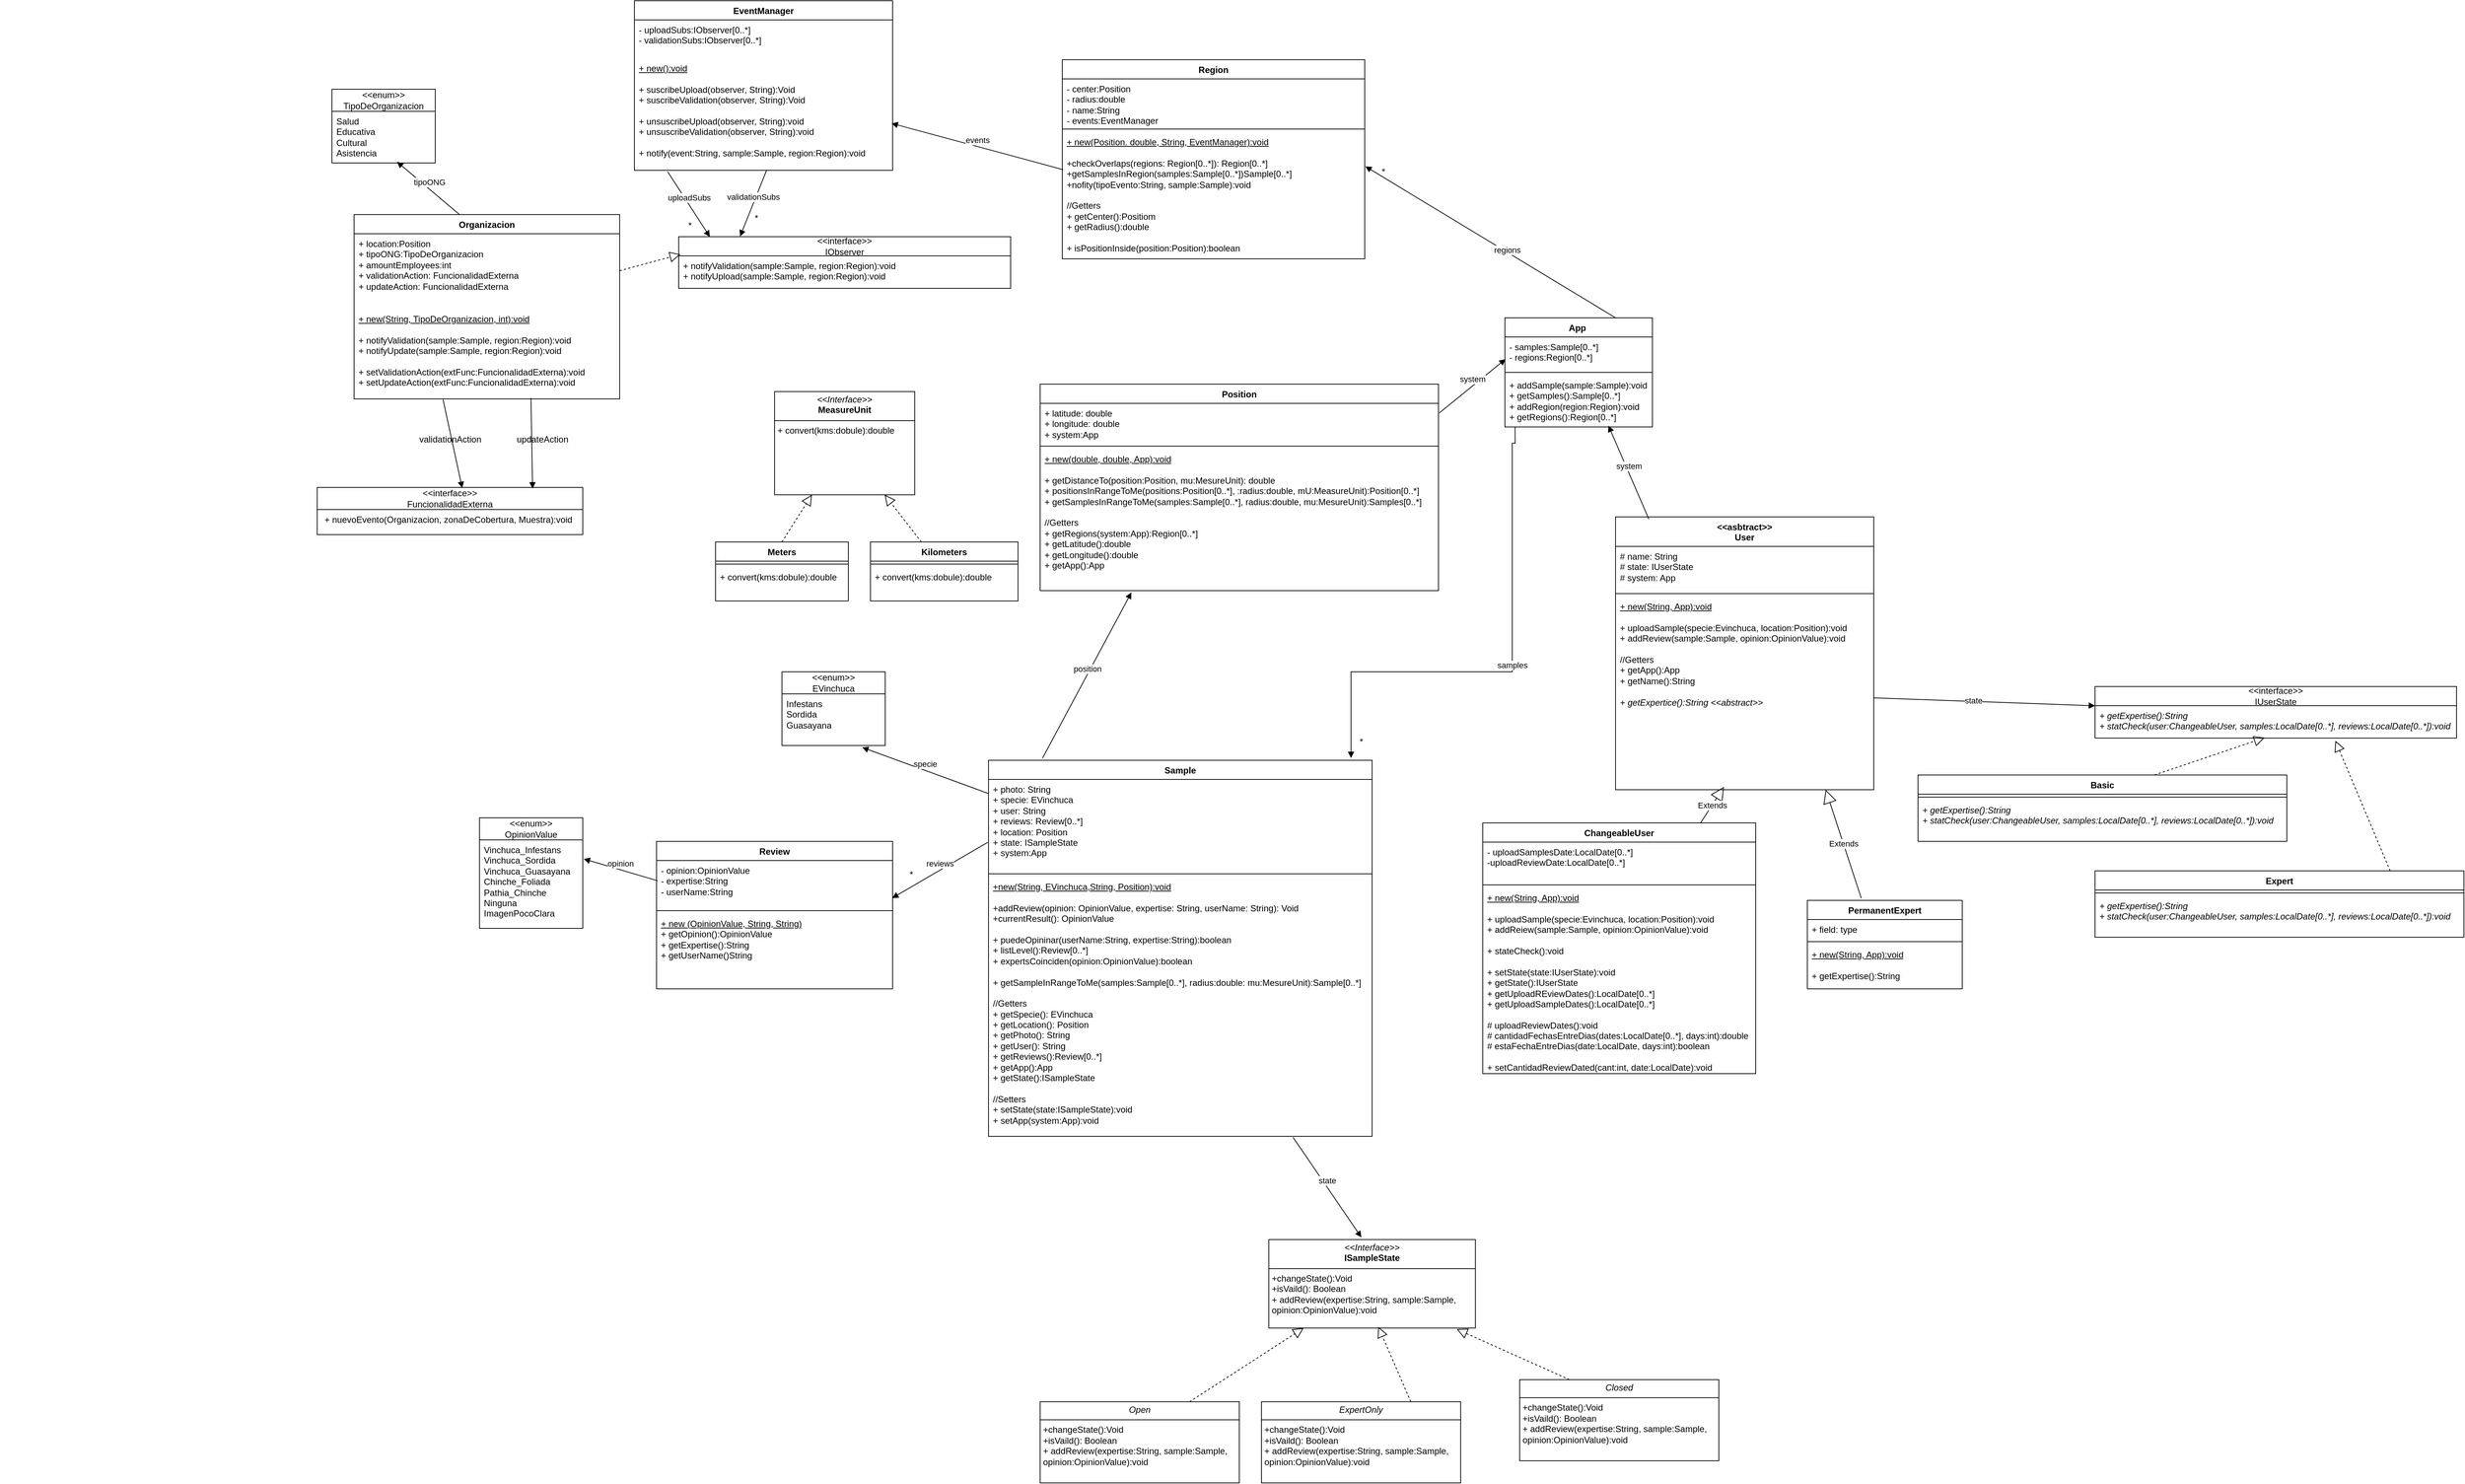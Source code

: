 <mxfile version="27.1.6">
  <diagram name="Página-1" id="-eWMreQbDxA8mFS1UDP3">
    <mxGraphModel dx="8185" dy="5454" grid="1" gridSize="10" guides="1" tooltips="1" connect="1" arrows="1" fold="1" page="1" pageScale="1" pageWidth="827" pageHeight="1169" math="0" shadow="0">
      <root>
        <mxCell id="0" />
        <mxCell id="1" parent="0" />
        <mxCell id="vmmLuZkF5NiIaxrYORKJ-55" value="Position" style="swimlane;fontStyle=1;align=center;verticalAlign=top;childLayout=stackLayout;horizontal=1;startSize=26;horizontalStack=0;resizeParent=1;resizeParentMax=0;resizeLast=0;collapsible=1;marginBottom=0;whiteSpace=wrap;html=1;" vertex="1" parent="1">
          <mxGeometry x="-520" y="-680" width="540" height="280" as="geometry" />
        </mxCell>
        <mxCell id="vmmLuZkF5NiIaxrYORKJ-56" value="+ latitude: double&lt;div&gt;+ longitude: double&lt;/div&gt;&lt;div&gt;+ system:App&lt;/div&gt;" style="text;strokeColor=none;fillColor=none;align=left;verticalAlign=top;spacingLeft=4;spacingRight=4;overflow=hidden;rotatable=0;points=[[0,0.5],[1,0.5]];portConstraint=eastwest;whiteSpace=wrap;html=1;" vertex="1" parent="vmmLuZkF5NiIaxrYORKJ-55">
          <mxGeometry y="26" width="540" height="54" as="geometry" />
        </mxCell>
        <mxCell id="vmmLuZkF5NiIaxrYORKJ-57" value="" style="line;strokeWidth=1;fillColor=none;align=left;verticalAlign=middle;spacingTop=-1;spacingLeft=3;spacingRight=3;rotatable=0;labelPosition=right;points=[];portConstraint=eastwest;strokeColor=inherit;" vertex="1" parent="vmmLuZkF5NiIaxrYORKJ-55">
          <mxGeometry y="80" width="540" height="8" as="geometry" />
        </mxCell>
        <mxCell id="vmmLuZkF5NiIaxrYORKJ-58" value="&lt;div&gt;&lt;u&gt;+ new(double, double, App):void&lt;/u&gt;&lt;/div&gt;&lt;div&gt;&lt;br&gt;&lt;/div&gt;&lt;div&gt;+ getDistanceTo(position:Position, mu:MesureUnit): double&lt;/div&gt;&lt;div&gt;+ positionsInRangeToMe(positions:Position[0..*], :radius:double, mU:MeasureUnit):Position[0..*]&lt;/div&gt;&lt;div&gt;+ getSamplesInRangeToMe(samples:Sample[0..*], radius:double, mu:MesureUnit):Samples[0..*]&lt;/div&gt;&lt;div&gt;&lt;br&gt;&lt;/div&gt;&lt;div&gt;//Getters&lt;/div&gt;&lt;div&gt;+ getRegions(system:App):Region[0..*]&lt;/div&gt;&lt;div&gt;+ getLatitude():double&lt;/div&gt;&lt;div&gt;+ getLongitude():double&lt;/div&gt;&lt;div&gt;+ getApp():App&lt;/div&gt;&lt;div&gt;&lt;br&gt;&lt;/div&gt;" style="text;strokeColor=none;fillColor=none;align=left;verticalAlign=top;spacingLeft=4;spacingRight=4;overflow=hidden;rotatable=0;points=[[0,0.5],[1,0.5]];portConstraint=eastwest;whiteSpace=wrap;html=1;" vertex="1" parent="vmmLuZkF5NiIaxrYORKJ-55">
          <mxGeometry y="88" width="540" height="192" as="geometry" />
        </mxCell>
        <mxCell id="vmmLuZkF5NiIaxrYORKJ-70" value="" style="group" vertex="1" connectable="0" parent="1">
          <mxGeometry x="130" y="-500" width="1280" height="780" as="geometry" />
        </mxCell>
        <mxCell id="vmmLuZkF5NiIaxrYORKJ-1" value="&lt;div&gt;&amp;lt;&amp;lt;asbtract&amp;gt;&amp;gt;&lt;/div&gt;&lt;div&gt;User&lt;/div&gt;" style="swimlane;fontStyle=1;align=center;verticalAlign=top;childLayout=stackLayout;horizontal=1;startSize=40;horizontalStack=0;resizeParent=1;resizeParentMax=0;resizeLast=0;collapsible=1;marginBottom=0;whiteSpace=wrap;html=1;" vertex="1" parent="vmmLuZkF5NiIaxrYORKJ-70">
          <mxGeometry x="130" width="350" height="370" as="geometry" />
        </mxCell>
        <mxCell id="vmmLuZkF5NiIaxrYORKJ-2" value="&lt;div&gt;# name: String&lt;/div&gt;&lt;div&gt;# state: IUserState&lt;/div&gt;&lt;div&gt;# system: App&lt;/div&gt;" style="text;strokeColor=none;fillColor=none;align=left;verticalAlign=top;spacingLeft=4;spacingRight=4;overflow=hidden;rotatable=0;points=[[0,0.5],[1,0.5]];portConstraint=eastwest;whiteSpace=wrap;html=1;" vertex="1" parent="vmmLuZkF5NiIaxrYORKJ-1">
          <mxGeometry y="40" width="350" height="60" as="geometry" />
        </mxCell>
        <mxCell id="vmmLuZkF5NiIaxrYORKJ-3" value="" style="line;strokeWidth=1;fillColor=none;align=left;verticalAlign=middle;spacingTop=-1;spacingLeft=3;spacingRight=3;rotatable=0;labelPosition=right;points=[];portConstraint=eastwest;strokeColor=inherit;" vertex="1" parent="vmmLuZkF5NiIaxrYORKJ-1">
          <mxGeometry y="100" width="350" height="8" as="geometry" />
        </mxCell>
        <mxCell id="vmmLuZkF5NiIaxrYORKJ-4" value="&lt;div&gt;&lt;u&gt;+ new(String, App):void&lt;/u&gt;&lt;/div&gt;&lt;div&gt;&lt;u&gt;&lt;br&gt;&lt;/u&gt;&lt;/div&gt;&lt;div&gt;+ uploadSample(specie:Evinchuca, location:Position):void&lt;/div&gt;&lt;div&gt;+ addReview(sample:Sample, opinion:OpinionValue):void&lt;/div&gt;&lt;div&gt;&lt;br&gt;&lt;/div&gt;&lt;div&gt;//Getters&lt;/div&gt;&lt;div&gt;+ getApp():App&lt;/div&gt;&lt;div&gt;+ getName():String&lt;/div&gt;&lt;div&gt;&lt;br&gt;&lt;/div&gt;&lt;div&gt;&lt;i&gt;+ getExpertice():String &amp;lt;&amp;lt;abstract&amp;gt;&amp;gt;&lt;/i&gt;&lt;/div&gt;" style="text;strokeColor=none;fillColor=none;align=left;verticalAlign=top;spacingLeft=4;spacingRight=4;overflow=hidden;rotatable=0;points=[[0,0.5],[1,0.5]];portConstraint=eastwest;whiteSpace=wrap;html=1;" vertex="1" parent="vmmLuZkF5NiIaxrYORKJ-1">
          <mxGeometry y="108" width="350" height="262" as="geometry" />
        </mxCell>
        <mxCell id="vmmLuZkF5NiIaxrYORKJ-5" value="PermanentExpert" style="swimlane;fontStyle=1;align=center;verticalAlign=top;childLayout=stackLayout;horizontal=1;startSize=26;horizontalStack=0;resizeParent=1;resizeParentMax=0;resizeLast=0;collapsible=1;marginBottom=0;whiteSpace=wrap;html=1;" vertex="1" parent="vmmLuZkF5NiIaxrYORKJ-70">
          <mxGeometry x="390" y="520" width="210" height="120" as="geometry" />
        </mxCell>
        <mxCell id="vmmLuZkF5NiIaxrYORKJ-6" value="+ field: type" style="text;strokeColor=none;fillColor=none;align=left;verticalAlign=top;spacingLeft=4;spacingRight=4;overflow=hidden;rotatable=0;points=[[0,0.5],[1,0.5]];portConstraint=eastwest;whiteSpace=wrap;html=1;" vertex="1" parent="vmmLuZkF5NiIaxrYORKJ-5">
          <mxGeometry y="26" width="210" height="26" as="geometry" />
        </mxCell>
        <mxCell id="vmmLuZkF5NiIaxrYORKJ-7" value="" style="line;strokeWidth=1;fillColor=none;align=left;verticalAlign=middle;spacingTop=-1;spacingLeft=3;spacingRight=3;rotatable=0;labelPosition=right;points=[];portConstraint=eastwest;strokeColor=inherit;" vertex="1" parent="vmmLuZkF5NiIaxrYORKJ-5">
          <mxGeometry y="52" width="210" height="8" as="geometry" />
        </mxCell>
        <mxCell id="vmmLuZkF5NiIaxrYORKJ-8" value="&lt;div&gt;&lt;u&gt;+ new(String, App):void&lt;br&gt;&lt;/u&gt;&lt;/div&gt;&lt;div&gt;&lt;br&gt;&lt;/div&gt;&lt;div&gt;+ getExpertise():String&lt;/div&gt;" style="text;strokeColor=none;fillColor=none;align=left;verticalAlign=top;spacingLeft=4;spacingRight=4;overflow=hidden;rotatable=0;points=[[0,0.5],[1,0.5]];portConstraint=eastwest;whiteSpace=wrap;html=1;" vertex="1" parent="vmmLuZkF5NiIaxrYORKJ-5">
          <mxGeometry y="60" width="210" height="60" as="geometry" />
        </mxCell>
        <mxCell id="vmmLuZkF5NiIaxrYORKJ-10" value="Extends" style="endArrow=block;endSize=16;endFill=0;html=1;rounded=0;entryX=0.814;entryY=1;entryDx=0;entryDy=0;entryPerimeter=0;exitX=0.348;exitY=-0.025;exitDx=0;exitDy=0;exitPerimeter=0;" edge="1" parent="vmmLuZkF5NiIaxrYORKJ-70" source="vmmLuZkF5NiIaxrYORKJ-5" target="vmmLuZkF5NiIaxrYORKJ-4">
          <mxGeometry width="160" relative="1" as="geometry">
            <mxPoint x="250" y="370" as="sourcePoint" />
            <mxPoint x="410" y="370" as="targetPoint" />
          </mxGeometry>
        </mxCell>
        <mxCell id="vmmLuZkF5NiIaxrYORKJ-16" value="&lt;div&gt;&amp;lt;&amp;lt;interface&amp;gt;&amp;gt;&lt;/div&gt;&lt;div&gt;IUserState&lt;/div&gt;" style="swimlane;fontStyle=0;childLayout=stackLayout;horizontal=1;startSize=26;fillColor=none;horizontalStack=0;resizeParent=1;resizeParentMax=0;resizeLast=0;collapsible=1;marginBottom=0;whiteSpace=wrap;html=1;" vertex="1" parent="vmmLuZkF5NiIaxrYORKJ-70">
          <mxGeometry x="780" y="230" width="490" height="70" as="geometry" />
        </mxCell>
        <mxCell id="vmmLuZkF5NiIaxrYORKJ-17" value="&lt;div&gt;&lt;i&gt;+ getExpertise():String&lt;/i&gt;&lt;/div&gt;&lt;div&gt;&lt;i&gt;+ statCheck(user:ChangeableUser, samples:LocalDate[0..*], reviews:LocalDate[0..*]):void&lt;/i&gt;&lt;/div&gt;" style="text;strokeColor=none;fillColor=none;align=left;verticalAlign=top;spacingLeft=4;spacingRight=4;overflow=hidden;rotatable=0;points=[[0,0.5],[1,0.5]];portConstraint=eastwest;whiteSpace=wrap;html=1;" vertex="1" parent="vmmLuZkF5NiIaxrYORKJ-16">
          <mxGeometry y="26" width="490" height="44" as="geometry" />
        </mxCell>
        <mxCell id="vmmLuZkF5NiIaxrYORKJ-22" value="" style="html=1;verticalAlign=bottom;endArrow=block;curved=0;rounded=0;" edge="1" parent="vmmLuZkF5NiIaxrYORKJ-70" source="vmmLuZkF5NiIaxrYORKJ-4" target="vmmLuZkF5NiIaxrYORKJ-16">
          <mxGeometry width="80" relative="1" as="geometry">
            <mxPoint x="1210" y="760" as="sourcePoint" />
            <mxPoint x="1290" y="760" as="targetPoint" />
          </mxGeometry>
        </mxCell>
        <mxCell id="vmmLuZkF5NiIaxrYORKJ-54" value="state" style="edgeLabel;html=1;align=center;verticalAlign=middle;resizable=0;points=[];" vertex="1" connectable="0" parent="vmmLuZkF5NiIaxrYORKJ-22">
          <mxGeometry x="-0.102" y="1" relative="1" as="geometry">
            <mxPoint as="offset" />
          </mxGeometry>
        </mxCell>
        <mxCell id="vmmLuZkF5NiIaxrYORKJ-23" value="Basic" style="swimlane;fontStyle=1;align=center;verticalAlign=top;childLayout=stackLayout;horizontal=1;startSize=26;horizontalStack=0;resizeParent=1;resizeParentMax=0;resizeLast=0;collapsible=1;marginBottom=0;whiteSpace=wrap;html=1;" vertex="1" parent="vmmLuZkF5NiIaxrYORKJ-70">
          <mxGeometry x="540" y="350" width="500" height="90" as="geometry" />
        </mxCell>
        <mxCell id="vmmLuZkF5NiIaxrYORKJ-25" value="" style="line;strokeWidth=1;fillColor=none;align=left;verticalAlign=middle;spacingTop=-1;spacingLeft=3;spacingRight=3;rotatable=0;labelPosition=right;points=[];portConstraint=eastwest;strokeColor=inherit;" vertex="1" parent="vmmLuZkF5NiIaxrYORKJ-23">
          <mxGeometry y="26" width="500" height="8" as="geometry" />
        </mxCell>
        <mxCell id="vmmLuZkF5NiIaxrYORKJ-26" value="&lt;div&gt;&lt;i&gt;+ getExpertise():String&lt;/i&gt;&lt;/div&gt;&lt;div&gt;&lt;i&gt;+ statCheck(user:ChangeableUser, samples:LocalDate[0..*], reviews:LocalDate[0..*]):void&lt;/i&gt;&lt;/div&gt;" style="text;strokeColor=none;fillColor=none;align=left;verticalAlign=top;spacingLeft=4;spacingRight=4;overflow=hidden;rotatable=0;points=[[0,0.5],[1,0.5]];portConstraint=eastwest;whiteSpace=wrap;html=1;" vertex="1" parent="vmmLuZkF5NiIaxrYORKJ-23">
          <mxGeometry y="34" width="500" height="56" as="geometry" />
        </mxCell>
        <mxCell id="vmmLuZkF5NiIaxrYORKJ-27" value="Expert" style="swimlane;fontStyle=1;align=center;verticalAlign=top;childLayout=stackLayout;horizontal=1;startSize=26;horizontalStack=0;resizeParent=1;resizeParentMax=0;resizeLast=0;collapsible=1;marginBottom=0;whiteSpace=wrap;html=1;" vertex="1" parent="vmmLuZkF5NiIaxrYORKJ-70">
          <mxGeometry x="780" y="480" width="500" height="90" as="geometry" />
        </mxCell>
        <mxCell id="vmmLuZkF5NiIaxrYORKJ-28" value="" style="line;strokeWidth=1;fillColor=none;align=left;verticalAlign=middle;spacingTop=-1;spacingLeft=3;spacingRight=3;rotatable=0;labelPosition=right;points=[];portConstraint=eastwest;strokeColor=inherit;" vertex="1" parent="vmmLuZkF5NiIaxrYORKJ-27">
          <mxGeometry y="26" width="500" height="8" as="geometry" />
        </mxCell>
        <mxCell id="vmmLuZkF5NiIaxrYORKJ-29" value="&lt;div&gt;&lt;i&gt;+ getExpertise():String&lt;/i&gt;&lt;/div&gt;&lt;div&gt;&lt;i&gt;+ statCheck(user:ChangeableUser, samples:LocalDate[0..*], reviews:LocalDate[0..*]):void&lt;/i&gt;&lt;/div&gt;" style="text;strokeColor=none;fillColor=none;align=left;verticalAlign=top;spacingLeft=4;spacingRight=4;overflow=hidden;rotatable=0;points=[[0,0.5],[1,0.5]];portConstraint=eastwest;whiteSpace=wrap;html=1;" vertex="1" parent="vmmLuZkF5NiIaxrYORKJ-27">
          <mxGeometry y="34" width="500" height="56" as="geometry" />
        </mxCell>
        <mxCell id="vmmLuZkF5NiIaxrYORKJ-31" value="" style="endArrow=block;dashed=1;endFill=0;endSize=12;html=1;rounded=0;entryX=0.665;entryY=1.083;entryDx=0;entryDy=0;entryPerimeter=0;exitX=0.8;exitY=0;exitDx=0;exitDy=0;exitPerimeter=0;" edge="1" parent="vmmLuZkF5NiIaxrYORKJ-70" source="vmmLuZkF5NiIaxrYORKJ-27" target="vmmLuZkF5NiIaxrYORKJ-17">
          <mxGeometry width="160" relative="1" as="geometry">
            <mxPoint x="1230" y="440" as="sourcePoint" />
            <mxPoint x="1390" y="440" as="targetPoint" />
          </mxGeometry>
        </mxCell>
        <mxCell id="vmmLuZkF5NiIaxrYORKJ-32" value="" style="endArrow=block;dashed=1;endFill=0;endSize=12;html=1;rounded=0;entryX=0.469;entryY=0.987;entryDx=0;entryDy=0;entryPerimeter=0;exitX=0.641;exitY=0;exitDx=0;exitDy=0;exitPerimeter=0;" edge="1" parent="vmmLuZkF5NiIaxrYORKJ-70" source="vmmLuZkF5NiIaxrYORKJ-23" target="vmmLuZkF5NiIaxrYORKJ-17">
          <mxGeometry width="160" relative="1" as="geometry">
            <mxPoint x="860.744" y="360" as="sourcePoint" />
            <mxPoint x="1010" y="324" as="targetPoint" />
          </mxGeometry>
        </mxCell>
        <mxCell id="vmmLuZkF5NiIaxrYORKJ-71" value="" style="group" vertex="1" connectable="0" parent="1">
          <mxGeometry x="-590" y="-170" width="1040" height="980" as="geometry" />
        </mxCell>
        <mxCell id="vmmLuZkF5NiIaxrYORKJ-37" value="Sample" style="swimlane;fontStyle=1;align=center;verticalAlign=top;childLayout=stackLayout;horizontal=1;startSize=26;horizontalStack=0;resizeParent=1;resizeParentMax=0;resizeLast=0;collapsible=1;marginBottom=0;whiteSpace=wrap;html=1;" vertex="1" parent="vmmLuZkF5NiIaxrYORKJ-71">
          <mxGeometry width="520" height="510" as="geometry" />
        </mxCell>
        <mxCell id="vmmLuZkF5NiIaxrYORKJ-38" value="+ photo: String&lt;div&gt;+ specie: EVinchuca&lt;br&gt;+ user: String&lt;/div&gt;&lt;div&gt;+ reviews: Review[0..*]&lt;/div&gt;&lt;div&gt;+ location: Position&lt;/div&gt;&lt;div&gt;+ state: ISampleState&lt;/div&gt;&lt;div&gt;+ system:App&lt;/div&gt;" style="text;strokeColor=none;fillColor=none;align=left;verticalAlign=top;spacingLeft=4;spacingRight=4;overflow=hidden;rotatable=0;points=[[0,0.5],[1,0.5]];portConstraint=eastwest;whiteSpace=wrap;html=1;" vertex="1" parent="vmmLuZkF5NiIaxrYORKJ-37">
          <mxGeometry y="26" width="520" height="124" as="geometry" />
        </mxCell>
        <mxCell id="vmmLuZkF5NiIaxrYORKJ-39" value="" style="line;strokeWidth=1;fillColor=none;align=left;verticalAlign=middle;spacingTop=-1;spacingLeft=3;spacingRight=3;rotatable=0;labelPosition=right;points=[];portConstraint=eastwest;strokeColor=inherit;" vertex="1" parent="vmmLuZkF5NiIaxrYORKJ-37">
          <mxGeometry y="150" width="520" height="8" as="geometry" />
        </mxCell>
        <mxCell id="vmmLuZkF5NiIaxrYORKJ-40" value="&lt;div&gt;&lt;div&gt;&lt;u&gt;+new(String, EVinchuca,String, Position):void&lt;/u&gt;&lt;/div&gt;&lt;div&gt;&lt;br&gt;&lt;/div&gt;&lt;div&gt;+addReview(opinion: OpinionValue, expertise: String, userName: String): Void&lt;br&gt;&lt;div&gt;+currentResult(): OpinionValue&lt;/div&gt;&lt;div&gt;&lt;br&gt;&lt;/div&gt;&lt;/div&gt;&lt;div&gt;+ puedeOpininar(userName:String, expertise:String):boolean&lt;/div&gt;&lt;div&gt;+ listLevel():Review[0..*]&lt;/div&gt;&lt;div&gt;+ expertsCoinciden(opinion:OpinionValue):boolean&lt;/div&gt;&lt;div&gt;&lt;br&gt;&lt;/div&gt;&lt;div&gt;+ getSampleInRangeToMe(samples:Sample[0..*], radius:double: mu:MesureUnit):Sample[0..*]&lt;/div&gt;&lt;/div&gt;&lt;div&gt;&lt;br&gt;&lt;/div&gt;&lt;div&gt;//Getters&lt;/div&gt;&lt;div&gt;+ getSpecie(): EVinchuca&lt;/div&gt;&lt;div&gt;+ getLocation(): Position&lt;/div&gt;&lt;div&gt;+ getPhoto(): String&lt;/div&gt;&lt;div&gt;+ getUser(): String&lt;/div&gt;&lt;div&gt;+ getReviews():Review[0..*]&lt;/div&gt;&lt;div&gt;+ getApp():App&lt;/div&gt;&lt;div&gt;+ getState():ISampleState&lt;/div&gt;&lt;div&gt;&lt;br&gt;&lt;/div&gt;&lt;div&gt;//Setters&lt;/div&gt;&lt;div&gt;+ setState(state:ISampleState):void&lt;/div&gt;&lt;div&gt;+ setApp(system:App):void&lt;/div&gt;&lt;div&gt;&lt;br&gt;&lt;/div&gt;&lt;div&gt;&lt;br&gt;&lt;/div&gt;" style="text;strokeColor=none;fillColor=none;align=left;verticalAlign=top;spacingLeft=4;spacingRight=4;overflow=hidden;rotatable=0;points=[[0,0.5],[1,0.5]];portConstraint=eastwest;whiteSpace=wrap;html=1;" vertex="1" parent="vmmLuZkF5NiIaxrYORKJ-37">
          <mxGeometry y="158" width="520" height="352" as="geometry" />
        </mxCell>
        <mxCell id="vmmLuZkF5NiIaxrYORKJ-45" value="&lt;p style=&quot;margin:0px;margin-top:4px;text-align:center;&quot;&gt;&lt;i&gt;&amp;lt;&amp;lt;Interface&amp;gt;&amp;gt;&lt;/i&gt;&lt;br&gt;&lt;b&gt;ISampleState&lt;/b&gt;&lt;/p&gt;&lt;hr size=&quot;1&quot; style=&quot;border-style:solid;&quot;&gt;&lt;p style=&quot;margin:0px;margin-left:4px;&quot;&gt;+changeState():Void&lt;/p&gt;&lt;p style=&quot;margin:0px;margin-left:4px;&quot;&gt;+isVaild(): Boolean&lt;/p&gt;&lt;p style=&quot;margin:0px;margin-left:4px;&quot;&gt;+ addReview(expertise:String, sample:Sample, opinion:OpinionValue):void&lt;/p&gt;" style="verticalAlign=top;align=left;overflow=fill;html=1;whiteSpace=wrap;fillStyle=auto;fillColor=none;strokeColor=default;" vertex="1" parent="vmmLuZkF5NiIaxrYORKJ-71">
          <mxGeometry x="380" y="650" width="280" height="120" as="geometry" />
        </mxCell>
        <mxCell id="vmmLuZkF5NiIaxrYORKJ-46" value="&lt;p style=&quot;margin:0px;margin-top:4px;text-align:center;&quot;&gt;&lt;i&gt;Open&lt;/i&gt;&lt;/p&gt;&lt;hr size=&quot;1&quot; style=&quot;border-style:solid;&quot;&gt;&lt;p style=&quot;margin:0px;margin-left:4px;&quot;&gt;+changeState():Void&lt;/p&gt;&lt;p style=&quot;margin:0px;margin-left:4px;&quot;&gt;+isVaild(): Boolean&lt;/p&gt;&lt;p style=&quot;margin:0px;margin-left:4px;&quot;&gt;+ addReview(expertise:String, sample:Sample, opinion:OpinionValue):void&lt;/p&gt;" style="verticalAlign=top;align=left;overflow=fill;html=1;whiteSpace=wrap;fillStyle=auto;fillColor=none;strokeColor=default;" vertex="1" parent="vmmLuZkF5NiIaxrYORKJ-71">
          <mxGeometry x="70" y="870" width="270" height="110" as="geometry" />
        </mxCell>
        <mxCell id="vmmLuZkF5NiIaxrYORKJ-47" value="&lt;p style=&quot;margin:0px;margin-top:4px;text-align:center;&quot;&gt;&lt;i&gt;ExpertOnly&lt;/i&gt;&lt;/p&gt;&lt;hr size=&quot;1&quot; style=&quot;border-style:solid;&quot;&gt;&lt;p style=&quot;margin:0px;margin-left:4px;&quot;&gt;+changeState():Void&lt;/p&gt;&lt;p style=&quot;margin:0px;margin-left:4px;&quot;&gt;+isVaild(): Boolean&lt;/p&gt;&lt;p style=&quot;margin:0px;margin-left:4px;&quot;&gt;+ addReview(expertise:String, sample:Sample, opinion:OpinionValue):void&lt;/p&gt;" style="verticalAlign=top;align=left;overflow=fill;html=1;whiteSpace=wrap;fillStyle=auto;fillColor=none;strokeColor=default;" vertex="1" parent="vmmLuZkF5NiIaxrYORKJ-71">
          <mxGeometry x="370" y="870" width="270" height="110" as="geometry" />
        </mxCell>
        <mxCell id="vmmLuZkF5NiIaxrYORKJ-48" value="&lt;p style=&quot;margin:0px;margin-top:4px;text-align:center;&quot;&gt;&lt;i&gt;Closed&lt;/i&gt;&lt;/p&gt;&lt;hr size=&quot;1&quot; style=&quot;border-style:solid;&quot;&gt;&lt;p style=&quot;margin:0px;margin-left:4px;&quot;&gt;+changeState():Void&lt;/p&gt;&lt;p style=&quot;margin:0px;margin-left:4px;&quot;&gt;+isVaild(): Boolean&lt;/p&gt;&lt;p style=&quot;margin:0px;margin-left:4px;&quot;&gt;+ addReview(expertise:String, sample:Sample, opinion:OpinionValue):void&lt;/p&gt;" style="verticalAlign=top;align=left;overflow=fill;html=1;whiteSpace=wrap;fillStyle=auto;fillColor=none;strokeColor=default;" vertex="1" parent="vmmLuZkF5NiIaxrYORKJ-71">
          <mxGeometry x="720" y="840" width="270" height="110" as="geometry" />
        </mxCell>
        <mxCell id="vmmLuZkF5NiIaxrYORKJ-50" style="rounded=0;orthogonalLoop=1;jettySize=auto;html=1;exitX=0.75;exitY=0;exitDx=0;exitDy=0;strokeColor=default;dashed=1;endArrow=block;endFill=0;endSize=12;" edge="1" parent="vmmLuZkF5NiIaxrYORKJ-71" source="vmmLuZkF5NiIaxrYORKJ-46" target="vmmLuZkF5NiIaxrYORKJ-45">
          <mxGeometry relative="1" as="geometry">
            <mxPoint x="404" y="772" as="targetPoint" />
          </mxGeometry>
        </mxCell>
        <mxCell id="vmmLuZkF5NiIaxrYORKJ-51" style="rounded=0;orthogonalLoop=1;jettySize=auto;html=1;exitX=0.75;exitY=0;exitDx=0;exitDy=0;entryX=0.53;entryY=0.986;entryDx=0;entryDy=0;entryPerimeter=0;endSize=12;dashed=1;endArrow=block;endFill=0;" edge="1" parent="vmmLuZkF5NiIaxrYORKJ-71" source="vmmLuZkF5NiIaxrYORKJ-47" target="vmmLuZkF5NiIaxrYORKJ-45">
          <mxGeometry relative="1" as="geometry" />
        </mxCell>
        <mxCell id="vmmLuZkF5NiIaxrYORKJ-52" style="rounded=0;orthogonalLoop=1;jettySize=auto;html=1;exitX=0.25;exitY=0;exitDx=0;exitDy=0;entryX=0.91;entryY=1.013;entryDx=0;entryDy=0;entryPerimeter=0;dashed=1;endArrow=block;endFill=0;endSize=12;" edge="1" parent="vmmLuZkF5NiIaxrYORKJ-71" source="vmmLuZkF5NiIaxrYORKJ-48" target="vmmLuZkF5NiIaxrYORKJ-45">
          <mxGeometry relative="1" as="geometry" />
        </mxCell>
        <mxCell id="vmmLuZkF5NiIaxrYORKJ-53" value="state" style="html=1;verticalAlign=bottom;endArrow=block;curved=0;rounded=0;exitX=0.794;exitY=1.004;exitDx=0;exitDy=0;exitPerimeter=0;entryX=0.448;entryY=-0.025;entryDx=0;entryDy=0;entryPerimeter=0;" edge="1" parent="vmmLuZkF5NiIaxrYORKJ-71" source="vmmLuZkF5NiIaxrYORKJ-40" target="vmmLuZkF5NiIaxrYORKJ-45">
          <mxGeometry width="80" relative="1" as="geometry">
            <mxPoint x="470" y="620" as="sourcePoint" />
            <mxPoint x="550" y="620" as="targetPoint" />
          </mxGeometry>
        </mxCell>
        <mxCell id="vmmLuZkF5NiIaxrYORKJ-11" value="ChangeableUser" style="swimlane;fontStyle=1;align=center;verticalAlign=top;childLayout=stackLayout;horizontal=1;startSize=26;horizontalStack=0;resizeParent=1;resizeParentMax=0;resizeLast=0;collapsible=1;marginBottom=0;whiteSpace=wrap;html=1;" vertex="1" parent="vmmLuZkF5NiIaxrYORKJ-71">
          <mxGeometry x="670" y="85" width="370" height="340" as="geometry" />
        </mxCell>
        <mxCell id="vmmLuZkF5NiIaxrYORKJ-12" value="&lt;div&gt;- uploadSamplesDate:LocalDate[0..*]&lt;/div&gt;&lt;div&gt;-uploadReviewDate:LocalDate[0..*]&lt;/div&gt;" style="text;strokeColor=none;fillColor=none;align=left;verticalAlign=top;spacingLeft=4;spacingRight=4;overflow=hidden;rotatable=0;points=[[0,0.5],[1,0.5]];portConstraint=eastwest;whiteSpace=wrap;html=1;" vertex="1" parent="vmmLuZkF5NiIaxrYORKJ-11">
          <mxGeometry y="26" width="370" height="54" as="geometry" />
        </mxCell>
        <mxCell id="vmmLuZkF5NiIaxrYORKJ-13" value="" style="line;strokeWidth=1;fillColor=none;align=left;verticalAlign=middle;spacingTop=-1;spacingLeft=3;spacingRight=3;rotatable=0;labelPosition=right;points=[];portConstraint=eastwest;strokeColor=inherit;" vertex="1" parent="vmmLuZkF5NiIaxrYORKJ-11">
          <mxGeometry y="80" width="370" height="8" as="geometry" />
        </mxCell>
        <mxCell id="vmmLuZkF5NiIaxrYORKJ-14" value="&lt;div&gt;&lt;u&gt;+ new(String, App):void&lt;br&gt;&lt;/u&gt;&lt;/div&gt;&lt;div&gt;&lt;br&gt;&lt;/div&gt;&lt;div&gt;+ uploadSample(specie:Evinchuca, location:Position):void&lt;/div&gt;&lt;div&gt;+ addReiew(sample:Sample, opinion:OpinionValue):void&lt;/div&gt;&lt;div&gt;&lt;br&gt;&lt;/div&gt;&lt;div&gt;+ stateCheck():void&lt;/div&gt;&lt;div&gt;&lt;br&gt;&lt;/div&gt;&lt;div&gt;+ setState(state:IUserState):void&lt;/div&gt;&lt;div&gt;+ getState():IUserState&lt;/div&gt;&lt;div&gt;+ getUploadREviewDates():LocalDate[0..*]&lt;/div&gt;&lt;div&gt;+ getUploadSampleDates():LocalDate[0..*]&lt;/div&gt;&lt;div&gt;&lt;br&gt;&lt;/div&gt;&lt;div&gt;# uploadReviewDates():void&lt;/div&gt;&lt;div&gt;# cantidadFechasEntreDias(dates:LocalDate[0..*], days:int):double&lt;/div&gt;&lt;div&gt;# estaFechaEntreDias(date:LocalDate, days:int):boolean&lt;/div&gt;&lt;div&gt;&lt;br&gt;&lt;/div&gt;&lt;div&gt;+ setCantidadReviewDated(cant:int, date:LocalDate):void&lt;/div&gt;&lt;div&gt;&lt;br&gt;&lt;/div&gt;" style="text;strokeColor=none;fillColor=none;align=left;verticalAlign=top;spacingLeft=4;spacingRight=4;overflow=hidden;rotatable=0;points=[[0,0.5],[1,0.5]];portConstraint=eastwest;whiteSpace=wrap;html=1;" vertex="1" parent="vmmLuZkF5NiIaxrYORKJ-11">
          <mxGeometry y="88" width="370" height="252" as="geometry" />
        </mxCell>
        <mxCell id="vmmLuZkF5NiIaxrYORKJ-72" value="position" style="html=1;verticalAlign=bottom;endArrow=block;curved=0;rounded=0;entryX=0.229;entryY=1.013;entryDx=0;entryDy=0;entryPerimeter=0;exitX=0.141;exitY=-0.006;exitDx=0;exitDy=0;exitPerimeter=0;" edge="1" parent="1" source="vmmLuZkF5NiIaxrYORKJ-37" target="vmmLuZkF5NiIaxrYORKJ-58">
          <mxGeometry width="80" relative="1" as="geometry">
            <mxPoint x="-650" y="-380" as="sourcePoint" />
            <mxPoint x="-570" y="-380" as="targetPoint" />
          </mxGeometry>
        </mxCell>
        <mxCell id="vmmLuZkF5NiIaxrYORKJ-81" value="" style="group" vertex="1" connectable="0" parent="1">
          <mxGeometry x="-1280" y="-210" width="140" height="380" as="geometry" />
        </mxCell>
        <mxCell id="vmmLuZkF5NiIaxrYORKJ-79" value="&lt;div&gt;&amp;lt;&amp;lt;enum&amp;gt;&amp;gt;&lt;/div&gt;&lt;div&gt;OpinionValue&lt;/div&gt;" style="swimlane;fontStyle=0;childLayout=stackLayout;horizontal=1;startSize=30;fillColor=none;horizontalStack=0;resizeParent=1;resizeParentMax=0;resizeLast=0;collapsible=1;marginBottom=0;whiteSpace=wrap;html=1;" vertex="1" parent="vmmLuZkF5NiIaxrYORKJ-81">
          <mxGeometry y="118" width="140" height="150" as="geometry" />
        </mxCell>
        <mxCell id="vmmLuZkF5NiIaxrYORKJ-80" value="&lt;div&gt;Vinchuca_Infestans&lt;/div&gt;&lt;div&gt;Vinchuca_Sordida&lt;/div&gt;&lt;div&gt;Vinchuca_Guasayana&lt;/div&gt;&lt;div&gt;Chinche_Foliada&lt;/div&gt;&lt;div&gt;Pathia_Chinche&lt;/div&gt;&lt;div&gt;Ninguna&lt;/div&gt;&lt;div&gt;ImagenPocoClara&lt;/div&gt;" style="text;strokeColor=none;fillColor=none;align=left;verticalAlign=top;spacingLeft=4;spacingRight=4;overflow=hidden;rotatable=0;points=[[0,0.5],[1,0.5]];portConstraint=eastwest;whiteSpace=wrap;html=1;" vertex="1" parent="vmmLuZkF5NiIaxrYORKJ-79">
          <mxGeometry y="30" width="140" height="120" as="geometry" />
        </mxCell>
        <mxCell id="vmmLuZkF5NiIaxrYORKJ-82" value="Region" style="swimlane;fontStyle=1;align=center;verticalAlign=top;childLayout=stackLayout;horizontal=1;startSize=26;horizontalStack=0;resizeParent=1;resizeParentMax=0;resizeLast=0;collapsible=1;marginBottom=0;whiteSpace=wrap;html=1;" vertex="1" parent="1">
          <mxGeometry x="-490" y="-1120" width="410" height="270" as="geometry" />
        </mxCell>
        <mxCell id="vmmLuZkF5NiIaxrYORKJ-83" value="- center:Position&lt;div&gt;- radius:double&lt;/div&gt;&lt;div&gt;- name:String&lt;/div&gt;&lt;div&gt;- events:EventManager&lt;/div&gt;" style="text;strokeColor=none;fillColor=none;align=left;verticalAlign=top;spacingLeft=4;spacingRight=4;overflow=hidden;rotatable=0;points=[[0,0.5],[1,0.5]];portConstraint=eastwest;whiteSpace=wrap;html=1;" vertex="1" parent="vmmLuZkF5NiIaxrYORKJ-82">
          <mxGeometry y="26" width="410" height="64" as="geometry" />
        </mxCell>
        <mxCell id="vmmLuZkF5NiIaxrYORKJ-84" value="" style="line;strokeWidth=1;fillColor=none;align=left;verticalAlign=middle;spacingTop=-1;spacingLeft=3;spacingRight=3;rotatable=0;labelPosition=right;points=[];portConstraint=eastwest;strokeColor=inherit;" vertex="1" parent="vmmLuZkF5NiIaxrYORKJ-82">
          <mxGeometry y="90" width="410" height="8" as="geometry" />
        </mxCell>
        <mxCell id="vmmLuZkF5NiIaxrYORKJ-85" value="&lt;div&gt;&lt;u style=&quot;color: rgb(0, 0, 0);&quot;&gt;+ new(Position. double, String, EventManager):void&lt;/u&gt;&lt;/div&gt;&lt;div&gt;&lt;span style=&quot;background-color: light-dark(#ffffff, var(--ge-dark-color, #121212)); color: rgb(0, 0, 0);&quot;&gt;&lt;u&gt;&lt;br&gt;&lt;/u&gt;&lt;/span&gt;&lt;/div&gt;&lt;div&gt;+checkOverlaps(regions: Region[0..*]): Region[0..*]&lt;div&gt;+getSamplesInRegion(samples:Sample[0..*])Sample[0..*]&lt;/div&gt;&lt;div&gt;+nofity(tipoEvento:String, sample:Sample):void&lt;/div&gt;&lt;div&gt;&lt;br&gt;&lt;/div&gt;&lt;div&gt;//Getters&lt;/div&gt;&lt;div&gt;+ getCenter():Positiom&lt;/div&gt;&lt;div&gt;+ getRadius():double&lt;/div&gt;&lt;div&gt;&lt;br&gt;&lt;/div&gt;&lt;div&gt;+ isPositionInside(position:Position):boolean&lt;/div&gt;&lt;br&gt;&lt;/div&gt;&lt;div&gt;&lt;br&gt;&lt;/div&gt;&lt;div&gt;&lt;br&gt;&lt;/div&gt;" style="text;strokeColor=none;fillColor=none;align=left;verticalAlign=top;spacingLeft=4;spacingRight=4;overflow=hidden;rotatable=0;points=[[0,0.5],[1,0.5]];portConstraint=eastwest;whiteSpace=wrap;html=1;" vertex="1" parent="vmmLuZkF5NiIaxrYORKJ-82">
          <mxGeometry y="98" width="410" height="172" as="geometry" />
        </mxCell>
        <mxCell id="vmmLuZkF5NiIaxrYORKJ-90" value="App&lt;span style=&quot;white-space: pre;&quot;&gt;&#x9;&lt;/span&gt;" style="swimlane;fontStyle=1;align=center;verticalAlign=top;childLayout=stackLayout;horizontal=1;startSize=26;horizontalStack=0;resizeParent=1;resizeParentMax=0;resizeLast=0;collapsible=1;marginBottom=0;whiteSpace=wrap;html=1;" vertex="1" parent="1">
          <mxGeometry x="110" y="-770" width="200" height="148" as="geometry" />
        </mxCell>
        <mxCell id="vmmLuZkF5NiIaxrYORKJ-91" value="&lt;div&gt;- samples:Sample[0..*]&lt;/div&gt;&lt;div&gt;- regions:Region[0..*]&lt;/div&gt;" style="text;strokeColor=none;fillColor=none;align=left;verticalAlign=top;spacingLeft=4;spacingRight=4;overflow=hidden;rotatable=0;points=[[0,0.5],[1,0.5]];portConstraint=eastwest;whiteSpace=wrap;html=1;" vertex="1" parent="vmmLuZkF5NiIaxrYORKJ-90">
          <mxGeometry y="26" width="200" height="44" as="geometry" />
        </mxCell>
        <mxCell id="vmmLuZkF5NiIaxrYORKJ-92" value="" style="line;strokeWidth=1;fillColor=none;align=left;verticalAlign=middle;spacingTop=-1;spacingLeft=3;spacingRight=3;rotatable=0;labelPosition=right;points=[];portConstraint=eastwest;strokeColor=inherit;" vertex="1" parent="vmmLuZkF5NiIaxrYORKJ-90">
          <mxGeometry y="70" width="200" height="8" as="geometry" />
        </mxCell>
        <mxCell id="vmmLuZkF5NiIaxrYORKJ-93" value="&lt;div&gt;+ addSample(sample:Sample):void&lt;/div&gt;&lt;div&gt;+ getSamples():Sample[0..*]&lt;/div&gt;&lt;div&gt;+ addRegion(region:Region):void&lt;/div&gt;&lt;div&gt;+ getRegions():Region[0..*]&lt;/div&gt;" style="text;strokeColor=none;fillColor=none;align=left;verticalAlign=top;spacingLeft=4;spacingRight=4;overflow=hidden;rotatable=0;points=[[0,0.5],[1,0.5]];portConstraint=eastwest;whiteSpace=wrap;html=1;" vertex="1" parent="vmmLuZkF5NiIaxrYORKJ-90">
          <mxGeometry y="78" width="200" height="70" as="geometry" />
        </mxCell>
        <mxCell id="vmmLuZkF5NiIaxrYORKJ-100" value="*" style="text;html=1;align=center;verticalAlign=middle;resizable=0;points=[];autosize=1;strokeColor=none;fillColor=none;" vertex="1" parent="1">
          <mxGeometry x="-100" y="-210" width="30" height="30" as="geometry" />
        </mxCell>
        <mxCell id="vmmLuZkF5NiIaxrYORKJ-101" value="" style="group" vertex="1" connectable="0" parent="1">
          <mxGeometry x="-70" y="-983" width="30" height="30" as="geometry" />
        </mxCell>
        <mxCell id="vmmLuZkF5NiIaxrYORKJ-95" value="" style="endArrow=block;endFill=1;html=1;align=left;verticalAlign=top;rounded=0;exitX=0.75;exitY=0;exitDx=0;exitDy=0;entryX=1.002;entryY=0.271;entryDx=0;entryDy=0;entryPerimeter=0;" edge="1" parent="vmmLuZkF5NiIaxrYORKJ-101" source="vmmLuZkF5NiIaxrYORKJ-90" target="vmmLuZkF5NiIaxrYORKJ-85">
          <mxGeometry x="-0.007" y="-2" relative="1" as="geometry">
            <mxPoint x="170" y="-7" as="sourcePoint" />
            <mxPoint x="270" y="-17" as="targetPoint" />
            <mxPoint as="offset" />
          </mxGeometry>
        </mxCell>
        <mxCell id="vmmLuZkF5NiIaxrYORKJ-98" value="regions" style="edgeLabel;html=1;align=center;verticalAlign=middle;resizable=0;points=[];" vertex="1" connectable="0" parent="vmmLuZkF5NiIaxrYORKJ-95">
          <mxGeometry x="-0.125" y="-3" relative="1" as="geometry">
            <mxPoint as="offset" />
          </mxGeometry>
        </mxCell>
        <mxCell id="vmmLuZkF5NiIaxrYORKJ-97" value="*" style="text;html=1;align=center;verticalAlign=middle;resizable=0;points=[];autosize=1;strokeColor=none;fillColor=none;" vertex="1" parent="vmmLuZkF5NiIaxrYORKJ-101">
          <mxGeometry width="30" height="30" as="geometry" />
        </mxCell>
        <mxCell id="vmmLuZkF5NiIaxrYORKJ-103" value="Review" style="swimlane;fontStyle=1;align=center;verticalAlign=top;childLayout=stackLayout;horizontal=1;startSize=26;horizontalStack=0;resizeParent=1;resizeParentMax=0;resizeLast=0;collapsible=1;marginBottom=0;whiteSpace=wrap;html=1;" vertex="1" parent="1">
          <mxGeometry x="-1040" y="-60" width="320" height="200" as="geometry" />
        </mxCell>
        <mxCell id="vmmLuZkF5NiIaxrYORKJ-104" value="- opinion:OpinionValue&lt;div&gt;- expertise:String&lt;/div&gt;&lt;div&gt;- userName:String&lt;/div&gt;" style="text;strokeColor=none;fillColor=none;align=left;verticalAlign=top;spacingLeft=4;spacingRight=4;overflow=hidden;rotatable=0;points=[[0,0.5],[1,0.5]];portConstraint=eastwest;whiteSpace=wrap;html=1;" vertex="1" parent="vmmLuZkF5NiIaxrYORKJ-103">
          <mxGeometry y="26" width="320" height="64" as="geometry" />
        </mxCell>
        <mxCell id="vmmLuZkF5NiIaxrYORKJ-105" value="" style="line;strokeWidth=1;fillColor=none;align=left;verticalAlign=middle;spacingTop=-1;spacingLeft=3;spacingRight=3;rotatable=0;labelPosition=right;points=[];portConstraint=eastwest;strokeColor=inherit;" vertex="1" parent="vmmLuZkF5NiIaxrYORKJ-103">
          <mxGeometry y="90" width="320" height="8" as="geometry" />
        </mxCell>
        <mxCell id="vmmLuZkF5NiIaxrYORKJ-106" value="&lt;u&gt;+ new (OpinionValue, String, String)&lt;/u&gt;&lt;div&gt;+ getOpinion():OpinionValue&lt;/div&gt;&lt;div&gt;+ getExpertise():String&lt;/div&gt;&lt;div&gt;+ getUserName()String&lt;/div&gt;" style="text;strokeColor=none;fillColor=none;align=left;verticalAlign=top;spacingLeft=4;spacingRight=4;overflow=hidden;rotatable=0;points=[[0,0.5],[1,0.5]];portConstraint=eastwest;whiteSpace=wrap;html=1;" vertex="1" parent="vmmLuZkF5NiIaxrYORKJ-103">
          <mxGeometry y="98" width="320" height="102" as="geometry" />
        </mxCell>
        <mxCell id="vmmLuZkF5NiIaxrYORKJ-109" value="" style="group" vertex="1" connectable="0" parent="1">
          <mxGeometry x="-805" y="20" width="30" height="30" as="geometry" />
        </mxCell>
        <mxCell id="vmmLuZkF5NiIaxrYORKJ-107" value="reviews" style="html=1;verticalAlign=bottom;endArrow=block;curved=0;rounded=0;entryX=0.998;entryY=0.796;entryDx=0;entryDy=0;entryPerimeter=0;exitX=-0.002;exitY=0.688;exitDx=0;exitDy=0;exitPerimeter=0;" edge="1" parent="vmmLuZkF5NiIaxrYORKJ-109" source="vmmLuZkF5NiIaxrYORKJ-38" target="vmmLuZkF5NiIaxrYORKJ-104">
          <mxGeometry width="80" relative="1" as="geometry">
            <mxPoint x="363" y="65" as="sourcePoint" />
            <mxPoint x="155" y="-80" as="targetPoint" />
          </mxGeometry>
        </mxCell>
        <mxCell id="vmmLuZkF5NiIaxrYORKJ-153" value="" style="group" vertex="1" connectable="0" parent="1">
          <mxGeometry x="-1930" y="-1200" width="1440" height="864" as="geometry" />
        </mxCell>
        <mxCell id="vmmLuZkF5NiIaxrYORKJ-133" value="EventManager" style="swimlane;fontStyle=1;align=center;verticalAlign=top;childLayout=stackLayout;horizontal=1;startSize=26;horizontalStack=0;resizeParent=1;resizeParentMax=0;resizeLast=0;collapsible=1;marginBottom=0;whiteSpace=wrap;html=1;container=0;" vertex="1" parent="vmmLuZkF5NiIaxrYORKJ-153">
          <mxGeometry x="860" width="350" height="230" as="geometry" />
        </mxCell>
        <mxCell id="vmmLuZkF5NiIaxrYORKJ-146" value="uploadSubs" style="html=1;verticalAlign=bottom;endArrow=block;curved=0;rounded=0;exitX=0.129;exitY=1.013;exitDx=0;exitDy=0;exitPerimeter=0;entryX=0.094;entryY=0.003;entryDx=0;entryDy=0;entryPerimeter=0;" edge="1" parent="vmmLuZkF5NiIaxrYORKJ-153" source="vmmLuZkF5NiIaxrYORKJ-136" target="vmmLuZkF5NiIaxrYORKJ-137">
          <mxGeometry width="80" relative="1" as="geometry">
            <mxPoint x="570" y="420" as="sourcePoint" />
            <mxPoint x="650" y="420" as="targetPoint" />
          </mxGeometry>
        </mxCell>
        <mxCell id="vmmLuZkF5NiIaxrYORKJ-148" value="validationSubs" style="html=1;verticalAlign=bottom;endArrow=block;curved=0;rounded=0;exitX=0.512;exitY=0.999;exitDx=0;exitDy=0;exitPerimeter=0;entryX=0.185;entryY=-0.005;entryDx=0;entryDy=0;entryPerimeter=0;" edge="1" parent="vmmLuZkF5NiIaxrYORKJ-153" source="vmmLuZkF5NiIaxrYORKJ-136" target="vmmLuZkF5NiIaxrYORKJ-137">
          <mxGeometry width="80" relative="1" as="geometry">
            <mxPoint x="680" y="370" as="sourcePoint" />
            <mxPoint x="690" y="478" as="targetPoint" />
          </mxGeometry>
        </mxCell>
        <mxCell id="vmmLuZkF5NiIaxrYORKJ-127" value="" style="endArrow=block;dashed=1;endFill=0;endSize=12;html=1;rounded=0;entryX=0.005;entryY=-0.049;entryDx=0;entryDy=0;entryPerimeter=0;" edge="1" parent="vmmLuZkF5NiIaxrYORKJ-153" source="vmmLuZkF5NiIaxrYORKJ-122" target="vmmLuZkF5NiIaxrYORKJ-138">
          <mxGeometry width="160" relative="1" as="geometry">
            <mxPoint x="575" y="470" as="sourcePoint" />
            <mxPoint x="730" y="506.058" as="targetPoint" />
          </mxGeometry>
        </mxCell>
        <mxCell id="vmmLuZkF5NiIaxrYORKJ-128" value="" style="html=1;verticalAlign=bottom;endArrow=block;curved=0;rounded=0;exitX=0.666;exitY=0.99;exitDx=0;exitDy=0;exitPerimeter=0;entryX=0.811;entryY=0.024;entryDx=0;entryDy=0;entryPerimeter=0;" edge="1" parent="vmmLuZkF5NiIaxrYORKJ-153" source="vmmLuZkF5NiIaxrYORKJ-125" target="vmmLuZkF5NiIaxrYORKJ-141">
          <mxGeometry width="80" relative="1" as="geometry">
            <mxPoint x="440" y="434.857" as="sourcePoint" />
            <mxPoint x="367.91" y="516.18" as="targetPoint" />
          </mxGeometry>
        </mxCell>
        <mxCell id="vmmLuZkF5NiIaxrYORKJ-129" value="validationAction" style="text;html=1;align=center;verticalAlign=middle;resizable=0;points=[];autosize=1;strokeColor=none;fillColor=none;container=0;" vertex="1" parent="vmmLuZkF5NiIaxrYORKJ-153">
          <mxGeometry x="555" y="580" width="110" height="30" as="geometry" />
        </mxCell>
        <mxCell id="vmmLuZkF5NiIaxrYORKJ-130" value="" style="html=1;verticalAlign=bottom;endArrow=block;curved=0;rounded=0;exitX=0.335;exitY=1.007;exitDx=0;exitDy=0;exitPerimeter=0;entryX=0.546;entryY=0.013;entryDx=0;entryDy=0;entryPerimeter=0;" edge="1" parent="vmmLuZkF5NiIaxrYORKJ-153" source="vmmLuZkF5NiIaxrYORKJ-125" target="vmmLuZkF5NiIaxrYORKJ-141">
          <mxGeometry width="80" relative="1" as="geometry">
            <mxPoint x="460" y="338.567" as="sourcePoint" />
            <mxPoint x="370" y="463.724" as="targetPoint" />
          </mxGeometry>
        </mxCell>
        <mxCell id="vmmLuZkF5NiIaxrYORKJ-131" value="updateAction" style="text;html=1;align=center;verticalAlign=middle;resizable=0;points=[];autosize=1;strokeColor=none;fillColor=none;container=0;" vertex="1" parent="vmmLuZkF5NiIaxrYORKJ-153">
          <mxGeometry x="690" y="580" width="90" height="30" as="geometry" />
        </mxCell>
        <mxCell id="vmmLuZkF5NiIaxrYORKJ-147" value="*" style="text;html=1;align=center;verticalAlign=middle;resizable=0;points=[];autosize=1;strokeColor=none;fillColor=none;container=0;" vertex="1" parent="vmmLuZkF5NiIaxrYORKJ-153">
          <mxGeometry x="920" y="290" width="30" height="30" as="geometry" />
        </mxCell>
        <mxCell id="vmmLuZkF5NiIaxrYORKJ-149" value="*" style="text;html=1;align=center;verticalAlign=middle;resizable=0;points=[];autosize=1;strokeColor=none;fillColor=none;container=0;" vertex="1" parent="vmmLuZkF5NiIaxrYORKJ-153">
          <mxGeometry x="1010" y="280" width="30" height="30" as="geometry" />
        </mxCell>
        <mxCell id="vmmLuZkF5NiIaxrYORKJ-134" value="&lt;div&gt;- uploadSubs:IObserver[0..*]&lt;/div&gt;&lt;div&gt;- validationSubs:IObserver[0..*]&lt;/div&gt;" style="text;strokeColor=none;fillColor=none;align=left;verticalAlign=top;spacingLeft=4;spacingRight=4;overflow=hidden;rotatable=0;points=[[0,0.5],[1,0.5]];portConstraint=eastwest;whiteSpace=wrap;html=1;container=0;" vertex="1" parent="vmmLuZkF5NiIaxrYORKJ-153">
          <mxGeometry x="860" y="26" width="350" height="44" as="geometry" />
        </mxCell>
        <mxCell id="vmmLuZkF5NiIaxrYORKJ-135" value="" style="line;strokeWidth=1;fillColor=none;align=left;verticalAlign=middle;spacingTop=-1;spacingLeft=3;spacingRight=3;rotatable=0;labelPosition=right;points=[];portConstraint=eastwest;strokeColor=inherit;container=0;" vertex="1" parent="vmmLuZkF5NiIaxrYORKJ-153">
          <mxGeometry x="860" y="70" width="350" height="8" as="geometry" />
        </mxCell>
        <mxCell id="vmmLuZkF5NiIaxrYORKJ-136" value="&lt;div&gt;&lt;u&gt;+ new():void&lt;/u&gt;&lt;/div&gt;&lt;div&gt;&lt;u&gt;&lt;br&gt;&lt;/u&gt;&lt;/div&gt;&lt;div&gt;+ suscribeUpload(observer, String):Void&lt;/div&gt;&lt;div&gt;+ suscribeValidation(observer, String):Void&lt;/div&gt;&lt;div&gt;&lt;br&gt;&lt;/div&gt;&lt;div&gt;+ unsuscribeUpload(observer, String):void&lt;/div&gt;&lt;div&gt;+ unsuscribeValidation(observer, String):void&lt;/div&gt;&lt;div&gt;&lt;br&gt;&lt;/div&gt;&lt;div&gt;+ notify(event:String, sample:Sample, region:Region):void&lt;/div&gt;" style="text;strokeColor=none;fillColor=none;align=left;verticalAlign=top;spacingLeft=4;spacingRight=4;overflow=hidden;rotatable=0;points=[[0,0.5],[1,0.5]];portConstraint=eastwest;whiteSpace=wrap;html=1;container=0;" vertex="1" parent="vmmLuZkF5NiIaxrYORKJ-153">
          <mxGeometry x="860" y="78" width="350" height="152" as="geometry" />
        </mxCell>
        <mxCell id="vmmLuZkF5NiIaxrYORKJ-77" value="&lt;div&gt;&amp;lt;&amp;lt;enum&amp;gt;&amp;gt;&lt;/div&gt;&lt;div&gt;TipoDeOrganizacion&lt;/div&gt;" style="swimlane;fontStyle=0;childLayout=stackLayout;horizontal=1;startSize=30;fillColor=none;horizontalStack=0;resizeParent=1;resizeParentMax=0;resizeLast=0;collapsible=1;marginBottom=0;whiteSpace=wrap;html=1;" vertex="1" parent="vmmLuZkF5NiIaxrYORKJ-153">
          <mxGeometry x="450" y="120" width="140" height="100" as="geometry" />
        </mxCell>
        <mxCell id="vmmLuZkF5NiIaxrYORKJ-78" value="&lt;div&gt;Salud&lt;/div&gt;&lt;div&gt;Educativa&lt;/div&gt;&lt;div&gt;Cultural&lt;/div&gt;&lt;div&gt;Asistencia&lt;/div&gt;" style="text;strokeColor=none;fillColor=none;align=left;verticalAlign=top;spacingLeft=4;spacingRight=4;overflow=hidden;rotatable=0;points=[[0,0.5],[1,0.5]];portConstraint=eastwest;whiteSpace=wrap;html=1;" vertex="1" parent="vmmLuZkF5NiIaxrYORKJ-77">
          <mxGeometry y="30" width="140" height="70" as="geometry" />
        </mxCell>
        <mxCell id="vmmLuZkF5NiIaxrYORKJ-157" value="tipoONG" style="html=1;verticalAlign=bottom;endArrow=block;curved=0;rounded=0;exitX=0.402;exitY=0.006;exitDx=0;exitDy=0;exitPerimeter=0;entryX=0.63;entryY=0.977;entryDx=0;entryDy=0;entryPerimeter=0;" edge="1" parent="vmmLuZkF5NiIaxrYORKJ-153" source="vmmLuZkF5NiIaxrYORKJ-122" target="vmmLuZkF5NiIaxrYORKJ-78">
          <mxGeometry width="80" relative="1" as="geometry">
            <mxPoint x="750" y="310" as="sourcePoint" />
            <mxPoint x="830" y="310" as="targetPoint" />
          </mxGeometry>
        </mxCell>
        <mxCell id="vmmLuZkF5NiIaxrYORKJ-69" value="" style="group" vertex="1" connectable="0" parent="vmmLuZkF5NiIaxrYORKJ-153">
          <mxGeometry x="970" y="530" width="410" height="284" as="geometry" />
        </mxCell>
        <mxCell id="vmmLuZkF5NiIaxrYORKJ-59" value="Meters" style="swimlane;fontStyle=1;align=center;verticalAlign=top;childLayout=stackLayout;horizontal=1;startSize=26;horizontalStack=0;resizeParent=1;resizeParentMax=0;resizeLast=0;collapsible=1;marginBottom=0;whiteSpace=wrap;html=1;" vertex="1" parent="vmmLuZkF5NiIaxrYORKJ-69">
          <mxGeometry y="204" width="180" height="80" as="geometry" />
        </mxCell>
        <mxCell id="vmmLuZkF5NiIaxrYORKJ-60" value="" style="line;strokeWidth=1;fillColor=none;align=left;verticalAlign=middle;spacingTop=-1;spacingLeft=3;spacingRight=3;rotatable=0;labelPosition=right;points=[];portConstraint=eastwest;strokeColor=inherit;" vertex="1" parent="vmmLuZkF5NiIaxrYORKJ-59">
          <mxGeometry y="26" width="180" height="8" as="geometry" />
        </mxCell>
        <mxCell id="vmmLuZkF5NiIaxrYORKJ-61" value="+ convert(kms:dobule):double" style="text;strokeColor=none;fillColor=none;align=left;verticalAlign=top;spacingLeft=4;spacingRight=4;overflow=hidden;rotatable=0;points=[[0,0.5],[1,0.5]];portConstraint=eastwest;whiteSpace=wrap;html=1;" vertex="1" parent="vmmLuZkF5NiIaxrYORKJ-59">
          <mxGeometry y="34" width="180" height="46" as="geometry" />
        </mxCell>
        <mxCell id="vmmLuZkF5NiIaxrYORKJ-62" value="Kilometers" style="swimlane;fontStyle=1;align=center;verticalAlign=top;childLayout=stackLayout;horizontal=1;startSize=26;horizontalStack=0;resizeParent=1;resizeParentMax=0;resizeLast=0;collapsible=1;marginBottom=0;whiteSpace=wrap;html=1;" vertex="1" parent="vmmLuZkF5NiIaxrYORKJ-69">
          <mxGeometry x="210" y="204" width="200" height="80" as="geometry" />
        </mxCell>
        <mxCell id="vmmLuZkF5NiIaxrYORKJ-63" value="" style="line;strokeWidth=1;fillColor=none;align=left;verticalAlign=middle;spacingTop=-1;spacingLeft=3;spacingRight=3;rotatable=0;labelPosition=right;points=[];portConstraint=eastwest;strokeColor=inherit;" vertex="1" parent="vmmLuZkF5NiIaxrYORKJ-62">
          <mxGeometry y="26" width="200" height="8" as="geometry" />
        </mxCell>
        <mxCell id="vmmLuZkF5NiIaxrYORKJ-64" value="+ convert(kms:dobule):double" style="text;strokeColor=none;fillColor=none;align=left;verticalAlign=top;spacingLeft=4;spacingRight=4;overflow=hidden;rotatable=0;points=[[0,0.5],[1,0.5]];portConstraint=eastwest;whiteSpace=wrap;html=1;" vertex="1" parent="vmmLuZkF5NiIaxrYORKJ-62">
          <mxGeometry y="34" width="200" height="46" as="geometry" />
        </mxCell>
        <mxCell id="vmmLuZkF5NiIaxrYORKJ-65" value="&lt;p style=&quot;margin:0px;margin-top:4px;text-align:center;&quot;&gt;&lt;i&gt;&amp;lt;&amp;lt;Interface&amp;gt;&amp;gt;&lt;/i&gt;&lt;br&gt;&lt;b&gt;MeasureUnit&lt;/b&gt;&lt;/p&gt;&lt;hr size=&quot;1&quot; style=&quot;border-style:solid;&quot;&gt;&lt;p style=&quot;margin:0px;margin-left:4px;&quot;&gt;+ convert(kms:dobule):double&lt;/p&gt;" style="verticalAlign=top;align=left;overflow=fill;html=1;whiteSpace=wrap;fillColor=none;" vertex="1" parent="vmmLuZkF5NiIaxrYORKJ-69">
          <mxGeometry x="80" width="190" height="140" as="geometry" />
        </mxCell>
        <mxCell id="vmmLuZkF5NiIaxrYORKJ-66" value="" style="endArrow=block;dashed=1;endFill=0;endSize=12;html=1;rounded=0;exitX=0.5;exitY=0;exitDx=0;exitDy=0;" edge="1" parent="vmmLuZkF5NiIaxrYORKJ-69" source="vmmLuZkF5NiIaxrYORKJ-59" target="vmmLuZkF5NiIaxrYORKJ-65">
          <mxGeometry width="160" relative="1" as="geometry">
            <mxPoint x="-200" y="124" as="sourcePoint" />
            <mxPoint x="-40" y="124" as="targetPoint" />
          </mxGeometry>
        </mxCell>
        <mxCell id="vmmLuZkF5NiIaxrYORKJ-67" value="" style="endArrow=block;dashed=1;endFill=0;endSize=12;html=1;rounded=0;" edge="1" parent="vmmLuZkF5NiIaxrYORKJ-69" source="vmmLuZkF5NiIaxrYORKJ-62" target="vmmLuZkF5NiIaxrYORKJ-65">
          <mxGeometry width="160" relative="1" as="geometry">
            <mxPoint x="-80" y="194" as="sourcePoint" />
            <mxPoint x="-36" y="144" as="targetPoint" />
          </mxGeometry>
        </mxCell>
        <mxCell id="vmmLuZkF5NiIaxrYORKJ-161" value="" style="group" vertex="1" connectable="0" parent="vmmLuZkF5NiIaxrYORKJ-153">
          <mxGeometry x="920" y="320" width="450" height="70" as="geometry" />
        </mxCell>
        <mxCell id="vmmLuZkF5NiIaxrYORKJ-137" value="&lt;div&gt;&amp;lt;&amp;lt;interface&amp;gt;&amp;gt;&lt;/div&gt;&lt;div&gt;IObserver&lt;/div&gt;" style="swimlane;fontStyle=0;childLayout=stackLayout;horizontal=1;startSize=26;fillColor=none;horizontalStack=0;resizeParent=1;resizeParentMax=0;resizeLast=0;collapsible=1;marginBottom=0;whiteSpace=wrap;html=1;container=0;" vertex="1" parent="vmmLuZkF5NiIaxrYORKJ-161">
          <mxGeometry width="450" height="70" as="geometry" />
        </mxCell>
        <mxCell id="vmmLuZkF5NiIaxrYORKJ-138" value="&lt;div&gt;+ notifyValidation(sample:Sample, region:Region):void&lt;/div&gt;&lt;div&gt;+&amp;nbsp;notifyUpload(sample:Sample, region:Region):void&lt;/div&gt;" style="text;strokeColor=none;fillColor=none;align=left;verticalAlign=top;spacingLeft=4;spacingRight=4;overflow=hidden;rotatable=0;points=[[0,0.5],[1,0.5]];portConstraint=eastwest;whiteSpace=wrap;html=1;container=0;" vertex="1" parent="vmmLuZkF5NiIaxrYORKJ-161">
          <mxGeometry y="26" width="450" height="44" as="geometry" />
        </mxCell>
        <mxCell id="vmmLuZkF5NiIaxrYORKJ-162" value="" style="group" vertex="1" connectable="0" parent="vmmLuZkF5NiIaxrYORKJ-153">
          <mxGeometry x="480" y="290" width="360" height="250" as="geometry" />
        </mxCell>
        <mxCell id="vmmLuZkF5NiIaxrYORKJ-122" value="Organizacion" style="swimlane;fontStyle=1;align=center;verticalAlign=top;childLayout=stackLayout;horizontal=1;startSize=26;horizontalStack=0;resizeParent=1;resizeParentMax=0;resizeLast=0;collapsible=1;marginBottom=0;whiteSpace=wrap;html=1;container=0;" vertex="1" parent="vmmLuZkF5NiIaxrYORKJ-162">
          <mxGeometry width="360" height="250" as="geometry">
            <mxRectangle x="1315" y="890" width="70" height="30" as="alternateBounds" />
          </mxGeometry>
        </mxCell>
        <mxCell id="vmmLuZkF5NiIaxrYORKJ-123" value="+ location:Position&lt;div&gt;+ tipoONG:TipoDeOrganizacion&lt;/div&gt;&lt;div&gt;+ amountEmployees:int&lt;/div&gt;&lt;div&gt;+ validationAction: FuncionalidadExterna&lt;/div&gt;&lt;div&gt;+ updateAction: FuncionalidadExterna&lt;/div&gt;" style="text;strokeColor=none;fillColor=none;align=left;verticalAlign=top;spacingLeft=4;spacingRight=4;overflow=hidden;rotatable=0;points=[[0,0.5],[1,0.5]];portConstraint=eastwest;whiteSpace=wrap;html=1;container=0;" vertex="1" parent="vmmLuZkF5NiIaxrYORKJ-162">
          <mxGeometry y="26" width="360" height="94" as="geometry" />
        </mxCell>
        <mxCell id="vmmLuZkF5NiIaxrYORKJ-124" value="" style="line;strokeWidth=1;fillColor=none;align=left;verticalAlign=middle;spacingTop=-1;spacingLeft=3;spacingRight=3;rotatable=0;labelPosition=right;points=[];portConstraint=eastwest;strokeColor=inherit;container=0;" vertex="1" parent="vmmLuZkF5NiIaxrYORKJ-162">
          <mxGeometry y="120" width="360" height="8" as="geometry" />
        </mxCell>
        <mxCell id="vmmLuZkF5NiIaxrYORKJ-125" value="&lt;div&gt;&lt;u&gt;+ new(String, TipoDeOrganizacion, int):void&lt;/u&gt;&lt;/div&gt;&lt;div&gt;&lt;br&gt;&lt;/div&gt;&lt;div&gt;+ notifyValidation(sample:Sample, region:Region):void&lt;/div&gt;&lt;div&gt;+ notifyUpdate(sample:Sample, region:Region):void&lt;/div&gt;&lt;div&gt;&lt;br&gt;&lt;/div&gt;&lt;div&gt;+ setValidationAction(extFunc:FuncionalidadExterna):void&lt;/div&gt;&lt;div&gt;+ setUpdateAction(extFunc:FuncionalidadExterna):void&lt;/div&gt;" style="text;strokeColor=none;fillColor=none;align=left;verticalAlign=top;spacingLeft=4;spacingRight=4;overflow=hidden;rotatable=0;points=[[0,0.5],[1,0.5]];portConstraint=eastwest;whiteSpace=wrap;html=1;container=0;" vertex="1" parent="vmmLuZkF5NiIaxrYORKJ-162">
          <mxGeometry y="128" width="360" height="122" as="geometry" />
        </mxCell>
        <mxCell id="vmmLuZkF5NiIaxrYORKJ-163" value="" style="group" vertex="1" connectable="0" parent="vmmLuZkF5NiIaxrYORKJ-153">
          <mxGeometry x="430" y="660" width="360" height="64" as="geometry" />
        </mxCell>
        <mxCell id="vmmLuZkF5NiIaxrYORKJ-141" value="&lt;div&gt;&amp;lt;&amp;lt;interface&amp;gt;&amp;gt;&lt;/div&gt;&lt;div&gt;FuncionalidadExterna&lt;/div&gt;" style="swimlane;fontStyle=0;childLayout=stackLayout;horizontal=1;startSize=30;fillColor=none;horizontalStack=0;resizeParent=1;resizeParentMax=0;resizeLast=0;collapsible=1;marginBottom=0;whiteSpace=wrap;html=1;container=0;" vertex="1" parent="vmmLuZkF5NiIaxrYORKJ-163">
          <mxGeometry width="360" height="64" as="geometry" />
        </mxCell>
        <mxCell id="vmmLuZkF5NiIaxrYORKJ-142" value="&lt;p style=&quot;margin:0px;margin-left:4px;&quot;&gt;+ nuevoEvento(Organizacion, zonaDeCobertura, Muestra):void&lt;/p&gt;" style="text;strokeColor=none;fillColor=none;align=left;verticalAlign=top;spacingLeft=4;spacingRight=4;overflow=hidden;rotatable=0;points=[[0,0.5],[1,0.5]];portConstraint=eastwest;whiteSpace=wrap;html=1;container=0;" vertex="1" parent="vmmLuZkF5NiIaxrYORKJ-163">
          <mxGeometry y="30" width="360" height="34" as="geometry" />
        </mxCell>
        <mxCell id="vmmLuZkF5NiIaxrYORKJ-154" value="events" style="html=1;verticalAlign=bottom;endArrow=block;curved=0;rounded=0;entryX=0.996;entryY=0.581;entryDx=0;entryDy=0;entryPerimeter=0;exitX=0.003;exitY=0.297;exitDx=0;exitDy=0;exitPerimeter=0;" edge="1" parent="1" source="vmmLuZkF5NiIaxrYORKJ-85" target="vmmLuZkF5NiIaxrYORKJ-136">
          <mxGeometry width="80" relative="1" as="geometry">
            <mxPoint x="-460" y="-900" as="sourcePoint" />
            <mxPoint x="-380" y="-900" as="targetPoint" />
          </mxGeometry>
        </mxCell>
        <mxCell id="vmmLuZkF5NiIaxrYORKJ-73" value="&lt;div&gt;&amp;lt;&amp;lt;enum&amp;gt;&amp;gt;&lt;/div&gt;&lt;div&gt;EVinchuca&lt;/div&gt;" style="swimlane;fontStyle=0;childLayout=stackLayout;horizontal=1;startSize=30;fillColor=none;horizontalStack=0;resizeParent=1;resizeParentMax=0;resizeLast=0;collapsible=1;marginBottom=0;whiteSpace=wrap;html=1;" vertex="1" parent="1">
          <mxGeometry x="-870" y="-290" width="140" height="100" as="geometry" />
        </mxCell>
        <mxCell id="vmmLuZkF5NiIaxrYORKJ-75" value="&lt;div&gt;Infestans&lt;/div&gt;&lt;div&gt;Sordida&lt;/div&gt;&lt;div&gt;Guasayana&lt;/div&gt;" style="text;strokeColor=none;fillColor=none;align=left;verticalAlign=top;spacingLeft=4;spacingRight=4;overflow=hidden;rotatable=0;points=[[0,0.5],[1,0.5]];portConstraint=eastwest;whiteSpace=wrap;html=1;" vertex="1" parent="vmmLuZkF5NiIaxrYORKJ-73">
          <mxGeometry y="30" width="140" height="70" as="geometry" />
        </mxCell>
        <mxCell id="vmmLuZkF5NiIaxrYORKJ-155" value="opinion" style="html=1;verticalAlign=bottom;endArrow=block;curved=0;rounded=0;exitX=0.004;exitY=0.428;exitDx=0;exitDy=0;exitPerimeter=0;entryX=1.009;entryY=0.215;entryDx=0;entryDy=0;entryPerimeter=0;" edge="1" parent="1" source="vmmLuZkF5NiIaxrYORKJ-104" target="vmmLuZkF5NiIaxrYORKJ-80">
          <mxGeometry width="80" relative="1" as="geometry">
            <mxPoint x="-1030" y="-110" as="sourcePoint" />
            <mxPoint x="-950" y="-110" as="targetPoint" />
          </mxGeometry>
        </mxCell>
        <mxCell id="vmmLuZkF5NiIaxrYORKJ-156" value="specie" style="html=1;verticalAlign=bottom;endArrow=block;curved=0;rounded=0;entryX=0.777;entryY=1.037;entryDx=0;entryDy=0;entryPerimeter=0;exitX=-0.001;exitY=0.153;exitDx=0;exitDy=0;exitPerimeter=0;" edge="1" parent="1" source="vmmLuZkF5NiIaxrYORKJ-38" target="vmmLuZkF5NiIaxrYORKJ-75">
          <mxGeometry width="80" relative="1" as="geometry">
            <mxPoint x="-1030" y="-110" as="sourcePoint" />
            <mxPoint x="-950" y="-110" as="targetPoint" />
          </mxGeometry>
        </mxCell>
        <mxCell id="vmmLuZkF5NiIaxrYORKJ-158" value="system" style="html=1;verticalAlign=bottom;endArrow=block;curved=0;rounded=0;entryX=0.005;entryY=0.682;entryDx=0;entryDy=0;entryPerimeter=0;exitX=1.002;exitY=0.24;exitDx=0;exitDy=0;exitPerimeter=0;" edge="1" parent="1" source="vmmLuZkF5NiIaxrYORKJ-56" target="vmmLuZkF5NiIaxrYORKJ-91">
          <mxGeometry width="80" relative="1" as="geometry">
            <mxPoint x="60" y="-710" as="sourcePoint" />
            <mxPoint x="140" y="-710" as="targetPoint" />
          </mxGeometry>
        </mxCell>
        <mxCell id="vmmLuZkF5NiIaxrYORKJ-160" value="system" style="html=1;verticalAlign=bottom;endArrow=block;curved=0;rounded=0;exitX=0.129;exitY=0.008;exitDx=0;exitDy=0;exitPerimeter=0;entryX=0.702;entryY=0.975;entryDx=0;entryDy=0;entryPerimeter=0;" edge="1" parent="1" source="vmmLuZkF5NiIaxrYORKJ-1" target="vmmLuZkF5NiIaxrYORKJ-93">
          <mxGeometry width="80" relative="1" as="geometry">
            <mxPoint x="374" y="-622" as="sourcePoint" />
            <mxPoint x="454" y="-622" as="targetPoint" />
          </mxGeometry>
        </mxCell>
        <mxCell id="vmmLuZkF5NiIaxrYORKJ-15" value="Extends" style="endArrow=block;endSize=16;endFill=0;html=1;rounded=0;entryX=0.42;entryY=0.985;entryDx=0;entryDy=0;entryPerimeter=0;" edge="1" parent="1" source="vmmLuZkF5NiIaxrYORKJ-11" target="vmmLuZkF5NiIaxrYORKJ-4">
          <mxGeometry width="160" relative="1" as="geometry">
            <mxPoint x="448" y="77" as="sourcePoint" />
            <mxPoint x="400" y="-70" as="targetPoint" />
          </mxGeometry>
        </mxCell>
        <mxCell id="vmmLuZkF5NiIaxrYORKJ-108" value="*" style="text;html=1;align=center;verticalAlign=middle;resizable=0;points=[];autosize=1;strokeColor=none;fillColor=none;" vertex="1" parent="1">
          <mxGeometry x="-710" y="-30" width="30" height="30" as="geometry" />
        </mxCell>
        <mxCell id="vmmLuZkF5NiIaxrYORKJ-166" value="samples" style="html=1;verticalAlign=bottom;endArrow=block;rounded=0;exitX=0.069;exitY=1.002;exitDx=0;exitDy=0;edgeStyle=orthogonalEdgeStyle;entryX=0.945;entryY=-0.006;entryDx=0;entryDy=0;entryPerimeter=0;exitPerimeter=0;" edge="1" parent="1" source="vmmLuZkF5NiIaxrYORKJ-93" target="vmmLuZkF5NiIaxrYORKJ-37">
          <mxGeometry x="0.001" width="80" relative="1" as="geometry">
            <mxPoint x="120" y="-510" as="sourcePoint" />
            <mxPoint x="90" y="-338" as="targetPoint" />
            <Array as="points">
              <mxPoint x="124" y="-610" />
              <mxPoint x="124" y="-610" />
              <mxPoint x="124" y="-600" />
              <mxPoint x="120" y="-600" />
              <mxPoint x="120" y="-290" />
              <mxPoint x="-99" y="-290" />
            </Array>
            <mxPoint as="offset" />
          </mxGeometry>
        </mxCell>
      </root>
    </mxGraphModel>
  </diagram>
</mxfile>
